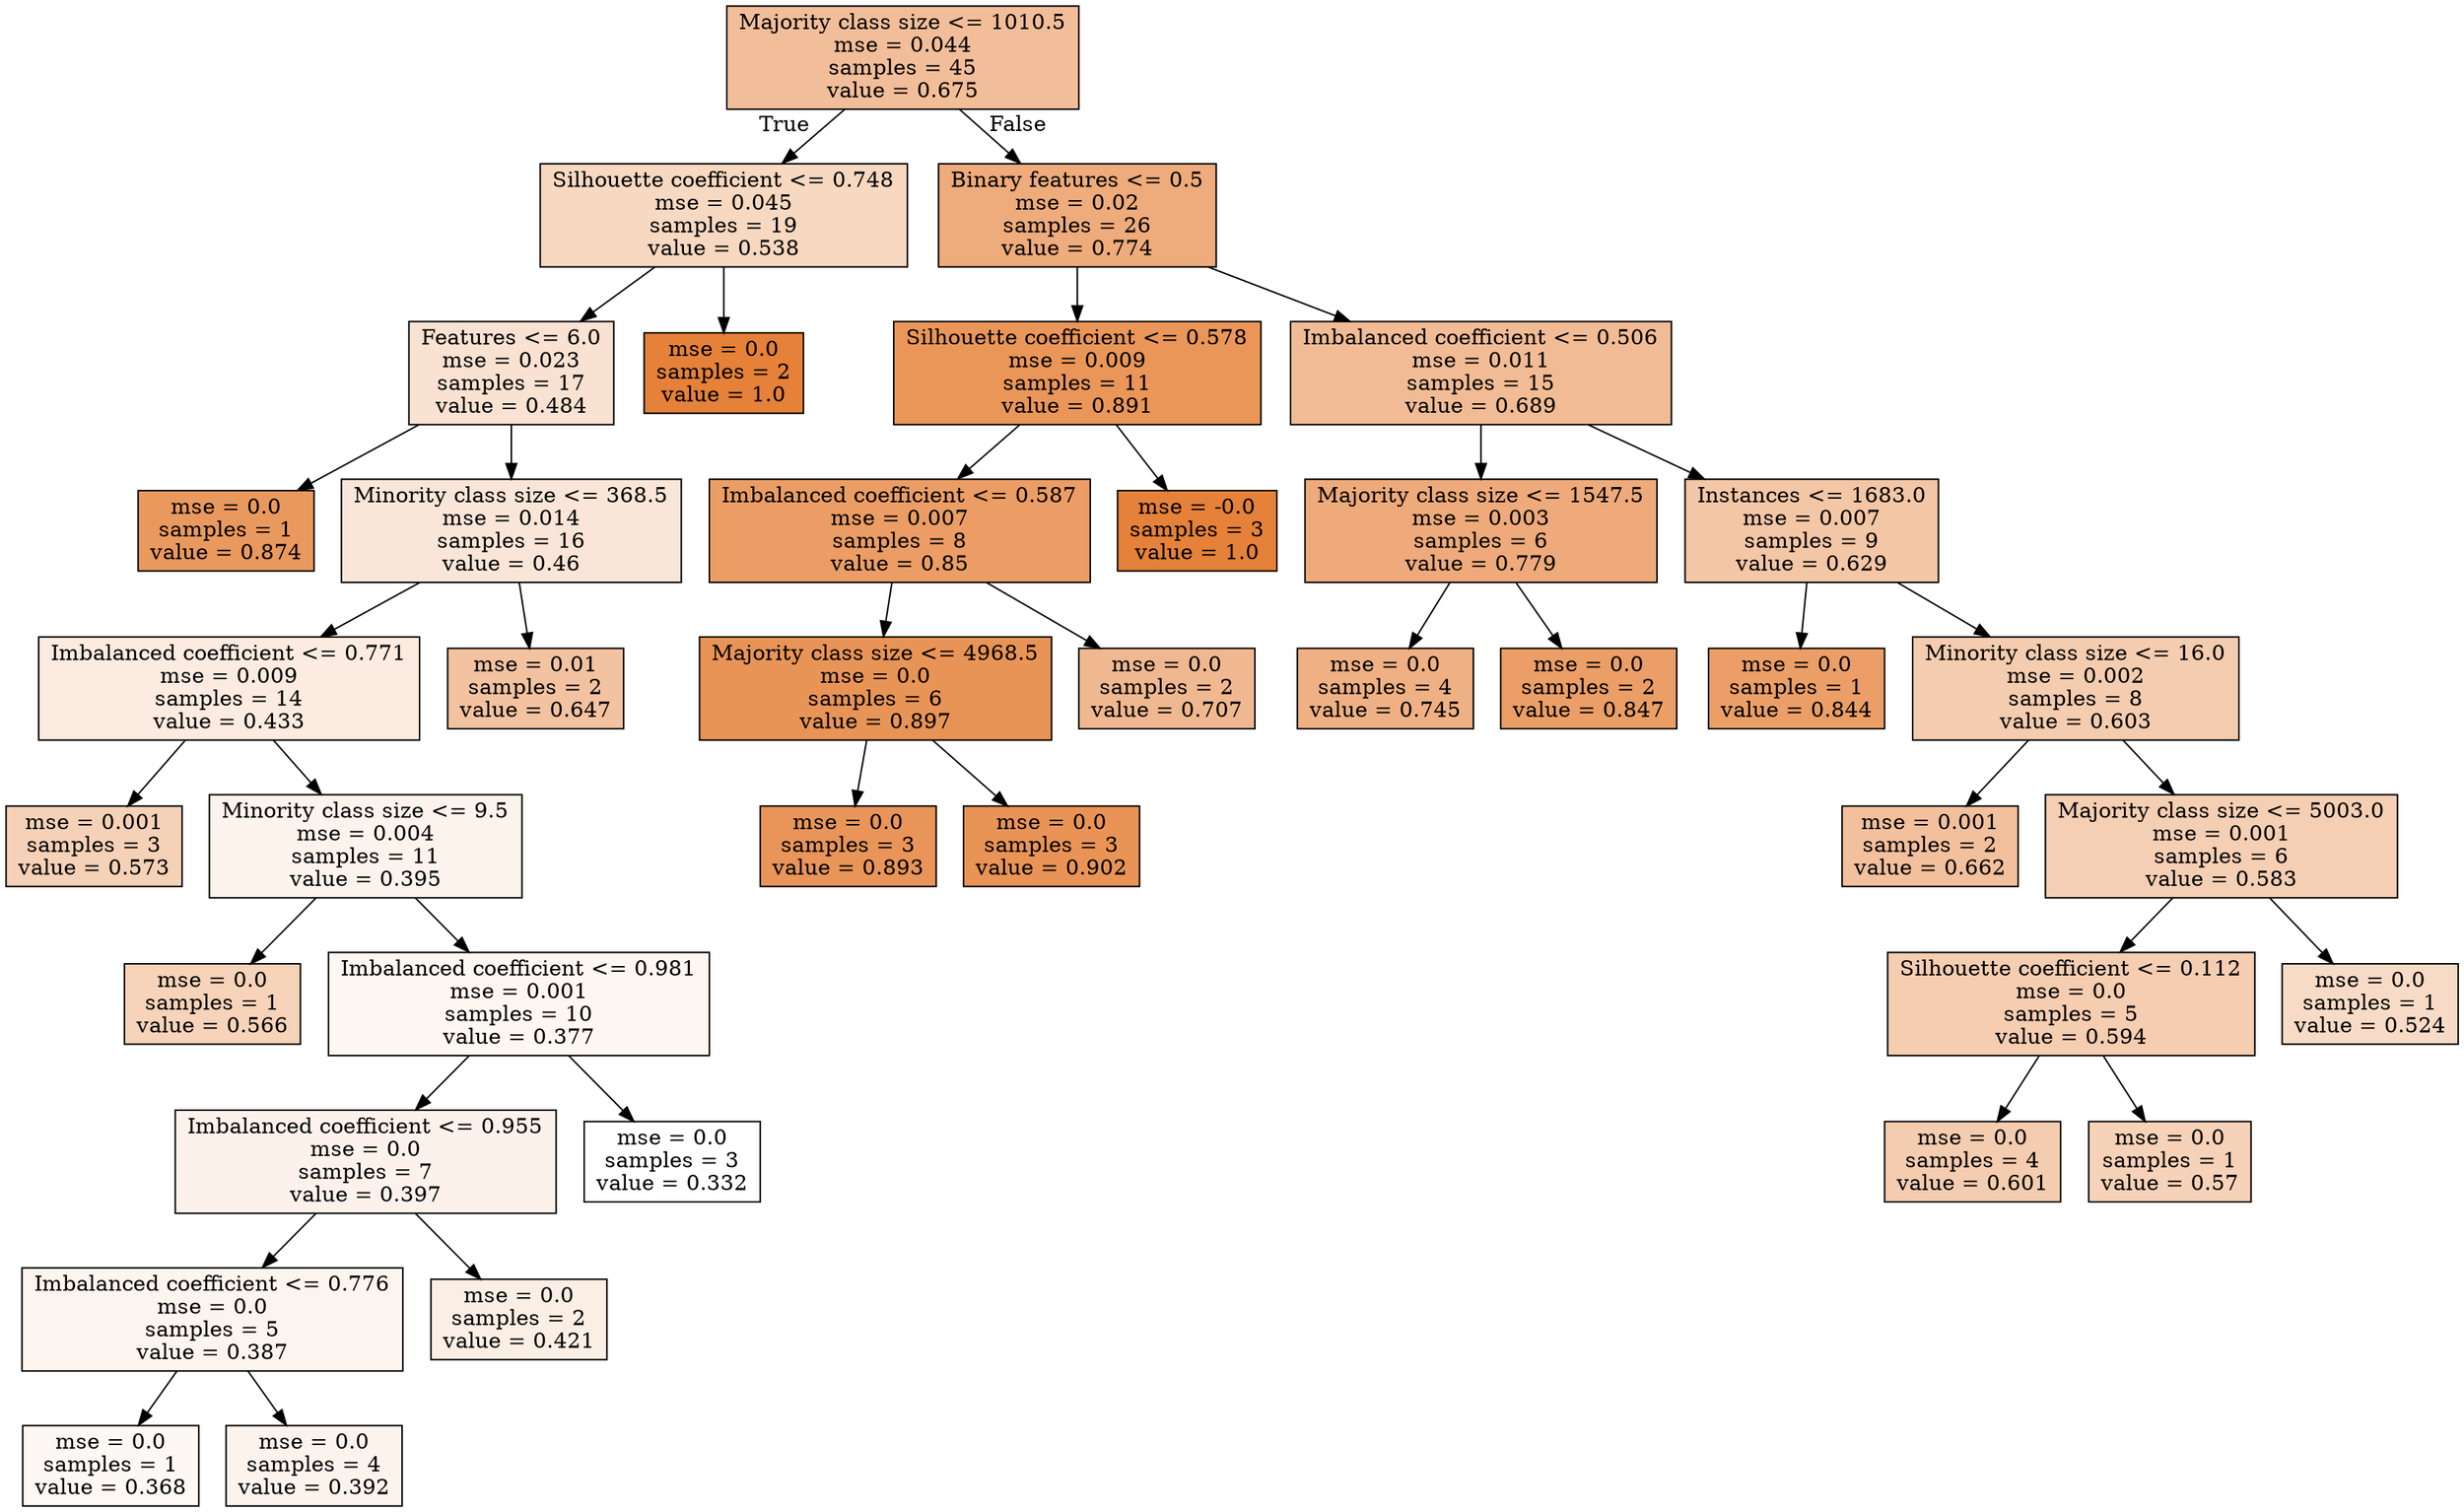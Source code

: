 digraph Tree {
node [shape=box, style="filled", color="black"] ;
0 [label="Majority class size <= 1010.5\nmse = 0.044\nsamples = 45\nvalue = 0.675", fillcolor="#e5813983"] ;
1 [label="Silhouette coefficient <= 0.748\nmse = 0.045\nsamples = 19\nvalue = 0.538", fillcolor="#e581394f"] ;
0 -> 1 [labeldistance=2.5, labelangle=45, headlabel="True"] ;
2 [label="Features <= 6.0\nmse = 0.023\nsamples = 17\nvalue = 0.484", fillcolor="#e581393a"] ;
1 -> 2 ;
3 [label="mse = 0.0\nsamples = 1\nvalue = 0.874", fillcolor="#e58139cf"] ;
2 -> 3 ;
4 [label="Minority class size <= 368.5\nmse = 0.014\nsamples = 16\nvalue = 0.46", fillcolor="#e5813931"] ;
2 -> 4 ;
5 [label="Imbalanced coefficient <= 0.771\nmse = 0.009\nsamples = 14\nvalue = 0.433", fillcolor="#e5813927"] ;
4 -> 5 ;
6 [label="mse = 0.001\nsamples = 3\nvalue = 0.573", fillcolor="#e581395c"] ;
5 -> 6 ;
7 [label="Minority class size <= 9.5\nmse = 0.004\nsamples = 11\nvalue = 0.395", fillcolor="#e5813918"] ;
5 -> 7 ;
8 [label="mse = 0.0\nsamples = 1\nvalue = 0.566", fillcolor="#e5813959"] ;
7 -> 8 ;
9 [label="Imbalanced coefficient <= 0.981\nmse = 0.001\nsamples = 10\nvalue = 0.377", fillcolor="#e5813911"] ;
7 -> 9 ;
10 [label="Imbalanced coefficient <= 0.955\nmse = 0.0\nsamples = 7\nvalue = 0.397", fillcolor="#e5813919"] ;
9 -> 10 ;
11 [label="Imbalanced coefficient <= 0.776\nmse = 0.0\nsamples = 5\nvalue = 0.387", fillcolor="#e5813915"] ;
10 -> 11 ;
12 [label="mse = 0.0\nsamples = 1\nvalue = 0.368", fillcolor="#e581390e"] ;
11 -> 12 ;
13 [label="mse = 0.0\nsamples = 4\nvalue = 0.392", fillcolor="#e5813917"] ;
11 -> 13 ;
14 [label="mse = 0.0\nsamples = 2\nvalue = 0.421", fillcolor="#e5813922"] ;
10 -> 14 ;
15 [label="mse = 0.0\nsamples = 3\nvalue = 0.332", fillcolor="#e5813900"] ;
9 -> 15 ;
16 [label="mse = 0.01\nsamples = 2\nvalue = 0.647", fillcolor="#e5813978"] ;
4 -> 16 ;
17 [label="mse = 0.0\nsamples = 2\nvalue = 1.0", fillcolor="#e58139ff"] ;
1 -> 17 ;
18 [label="Binary features <= 0.5\nmse = 0.02\nsamples = 26\nvalue = 0.774", fillcolor="#e58139a9"] ;
0 -> 18 [labeldistance=2.5, labelangle=-45, headlabel="False"] ;
19 [label="Silhouette coefficient <= 0.578\nmse = 0.009\nsamples = 11\nvalue = 0.891", fillcolor="#e58139d5"] ;
18 -> 19 ;
20 [label="Imbalanced coefficient <= 0.587\nmse = 0.007\nsamples = 8\nvalue = 0.85", fillcolor="#e58139c6"] ;
19 -> 20 ;
21 [label="Majority class size <= 4968.5\nmse = 0.0\nsamples = 6\nvalue = 0.897", fillcolor="#e58139d8"] ;
20 -> 21 ;
22 [label="mse = 0.0\nsamples = 3\nvalue = 0.893", fillcolor="#e58139d6"] ;
21 -> 22 ;
23 [label="mse = 0.0\nsamples = 3\nvalue = 0.902", fillcolor="#e58139d9"] ;
21 -> 23 ;
24 [label="mse = 0.0\nsamples = 2\nvalue = 0.707", fillcolor="#e581398f"] ;
20 -> 24 ;
25 [label="mse = -0.0\nsamples = 3\nvalue = 1.0", fillcolor="#e58139ff"] ;
19 -> 25 ;
26 [label="Imbalanced coefficient <= 0.506\nmse = 0.011\nsamples = 15\nvalue = 0.689", fillcolor="#e5813988"] ;
18 -> 26 ;
27 [label="Majority class size <= 1547.5\nmse = 0.003\nsamples = 6\nvalue = 0.779", fillcolor="#e58139ab"] ;
26 -> 27 ;
28 [label="mse = 0.0\nsamples = 4\nvalue = 0.745", fillcolor="#e581399e"] ;
27 -> 28 ;
29 [label="mse = 0.0\nsamples = 2\nvalue = 0.847", fillcolor="#e58139c5"] ;
27 -> 29 ;
30 [label="Instances <= 1683.0\nmse = 0.007\nsamples = 9\nvalue = 0.629", fillcolor="#e5813972"] ;
26 -> 30 ;
31 [label="mse = 0.0\nsamples = 1\nvalue = 0.844", fillcolor="#e58139c3"] ;
30 -> 31 ;
32 [label="Minority class size <= 16.0\nmse = 0.002\nsamples = 8\nvalue = 0.603", fillcolor="#e5813967"] ;
30 -> 32 ;
33 [label="mse = 0.001\nsamples = 2\nvalue = 0.662", fillcolor="#e581397e"] ;
32 -> 33 ;
34 [label="Majority class size <= 5003.0\nmse = 0.001\nsamples = 6\nvalue = 0.583", fillcolor="#e5813960"] ;
32 -> 34 ;
35 [label="Silhouette coefficient <= 0.112\nmse = 0.0\nsamples = 5\nvalue = 0.594", fillcolor="#e5813964"] ;
34 -> 35 ;
36 [label="mse = 0.0\nsamples = 4\nvalue = 0.601", fillcolor="#e5813967"] ;
35 -> 36 ;
37 [label="mse = 0.0\nsamples = 1\nvalue = 0.57", fillcolor="#e581395b"] ;
35 -> 37 ;
38 [label="mse = 0.0\nsamples = 1\nvalue = 0.524", fillcolor="#e5813949"] ;
34 -> 38 ;
}